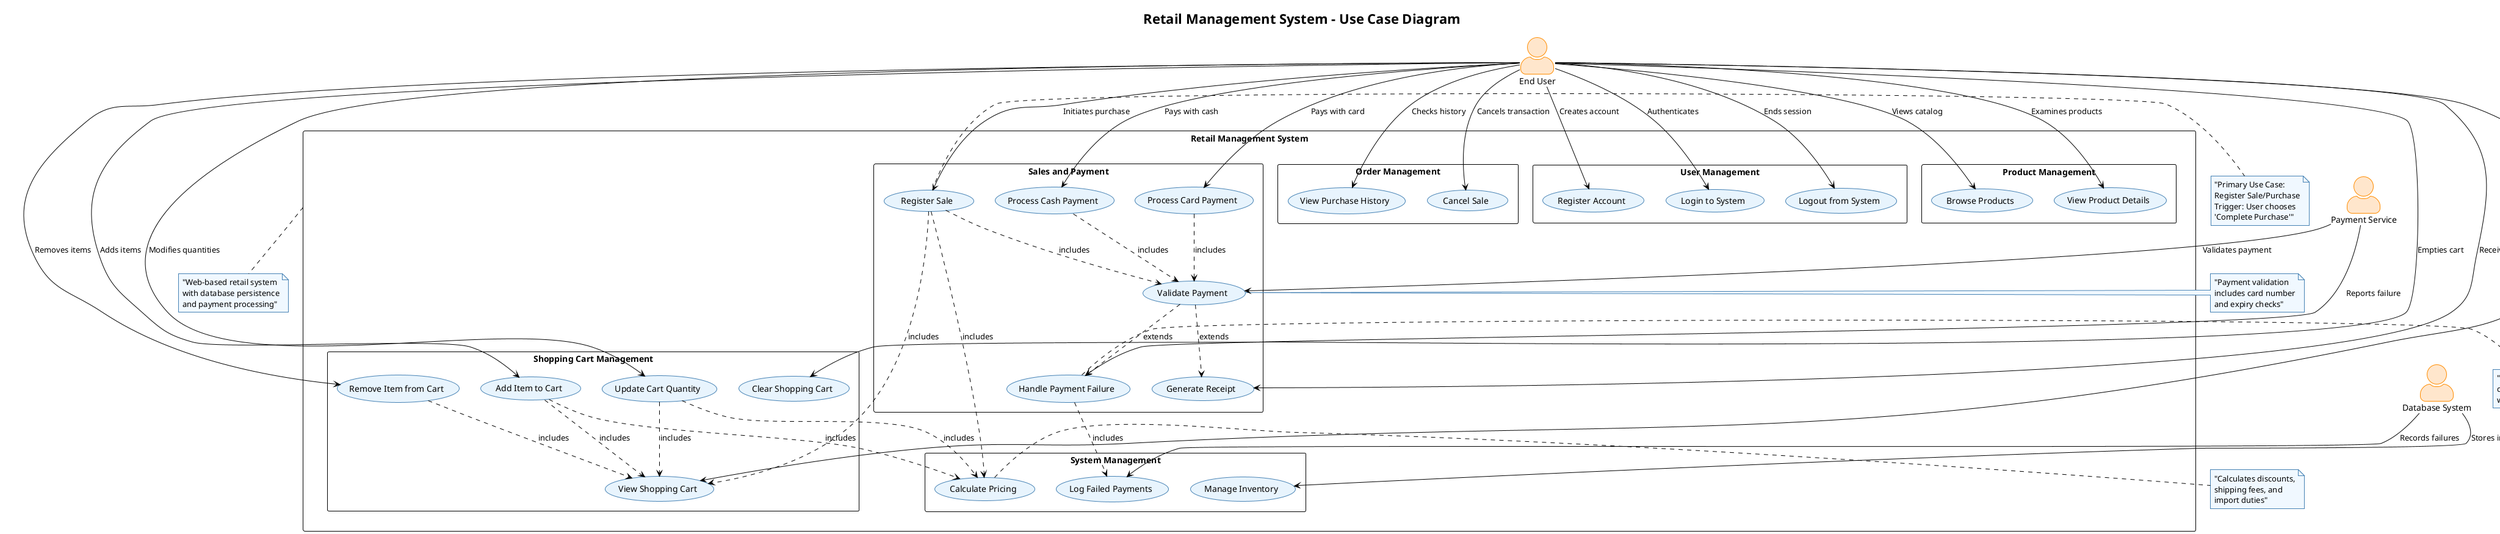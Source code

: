 @startuml
!theme plain
skinparam usecaseStyle rectangle
skinparam actorStyle awesome
skinparam packageStyle rectangle
skinparam noteBackgroundColor #F0F8FF
skinparam noteBorderColor #4682B4
skinparam usecaseBackgroundColor #E8F4FD
skinparam usecaseBorderColor #4682B4
skinparam actorBackgroundColor #FFE6CC
skinparam actorBorderColor #FF8C00

title Retail Management System - Use Case Diagram

' Define actors
actor "End User" as User
actor "Payment Service" as PaymentService
actor "Database System" as Database

' Define the system boundary
rectangle "Retail Management System" {
    
    ' User Management Use Cases
    package "User Management" {
        usecase "Register Account" as UC1
        usecase "Login to System" as UC2
        usecase "Logout from System" as UC3
    }
    
    ' Product Management Use Cases
    package "Product Management" {
        usecase "Browse Products" as UC4
        usecase "View Product Details" as UC5
    }
    
    ' Shopping Cart Use Cases
    package "Shopping Cart Management" {
        usecase "Add Item to Cart" as UC6
        usecase "Update Cart Quantity" as UC7
        usecase "Remove Item from Cart" as UC8
        usecase "View Shopping Cart" as UC9
        usecase "Clear Shopping Cart" as UC10
    }
    
    ' Sales and Payment Use Cases
    package "Sales and Payment" {
        usecase "Register Sale" as UC11
        usecase "Process Cash Payment" as UC12
        usecase "Process Card Payment" as UC13
        usecase "Validate Payment" as UC14
        usecase "Generate Receipt" as UC15
        usecase "Handle Payment Failure" as UC16
    }
    
    ' Order Management Use Cases
    package "Order Management" {
        usecase "View Purchase History" as UC17
        usecase "Cancel Sale" as UC18
    }
    
    ' System Management Use Cases
    package "System Management" {
        usecase "Manage Inventory" as UC19
        usecase "Calculate Pricing" as UC20
        usecase "Log Failed Payments" as UC21
    }
}

' Actor relationships
User --> UC1 : "Creates account"
User --> UC2 : "Authenticates"
User --> UC3 : "Ends session"
User --> UC4 : "Views catalog"
User --> UC5 : "Examines products"
User --> UC6 : "Adds items"
User --> UC7 : "Modifies quantities"
User --> UC8 : "Removes items"
User --> UC9 : "Reviews cart"
User --> UC10 : "Empties cart"
User --> UC11 : "Initiates purchase"
User --> UC12 : "Pays with cash"
User --> UC13 : "Pays with card"
User --> UC15 : "Receives confirmation"
User --> UC17 : "Checks history"
User --> UC18 : "Cancels transaction"

' Supporting actor relationships
PaymentService --> UC14 : "Validates payment"
PaymentService --> UC16 : "Reports failure"
Database --> UC19 : "Stores inventory"
Database --> UC21 : "Records failures"

' Use case relationships
UC6 ..> UC9 : "includes"
UC7 ..> UC9 : "includes"
UC8 ..> UC9 : "includes"
UC11 ..> UC9 : "includes"
UC11 ..> UC14 : "includes"
UC12 ..> UC14 : "includes"
UC13 ..> UC14 : "includes"
UC14 ..> UC15 : "extends"
UC14 ..> UC16 : "extends"
UC16 ..> UC21 : "includes"
UC11 ..> UC20 : "includes"
UC6 ..> UC20 : "includes"
UC7 ..> UC20 : "includes"

' Notes for key use cases
note right of UC11 : "Primary Use Case:\nRegister Sale/Purchase\nTrigger: User chooses\n'Complete Purchase'"
note right of UC14 : "Payment validation\nincludes card number\nand expiry checks"
note right of UC16 : "Handles payment\ndeclines and failures\nwith logging"
note right of UC20 : "Calculates discounts,\nshipping fees, and\nimport duties"

' System boundary notes
note bottom of "Retail Management System" : "Web-based retail system\nwith database persistence\nand payment processing"

@enduml
